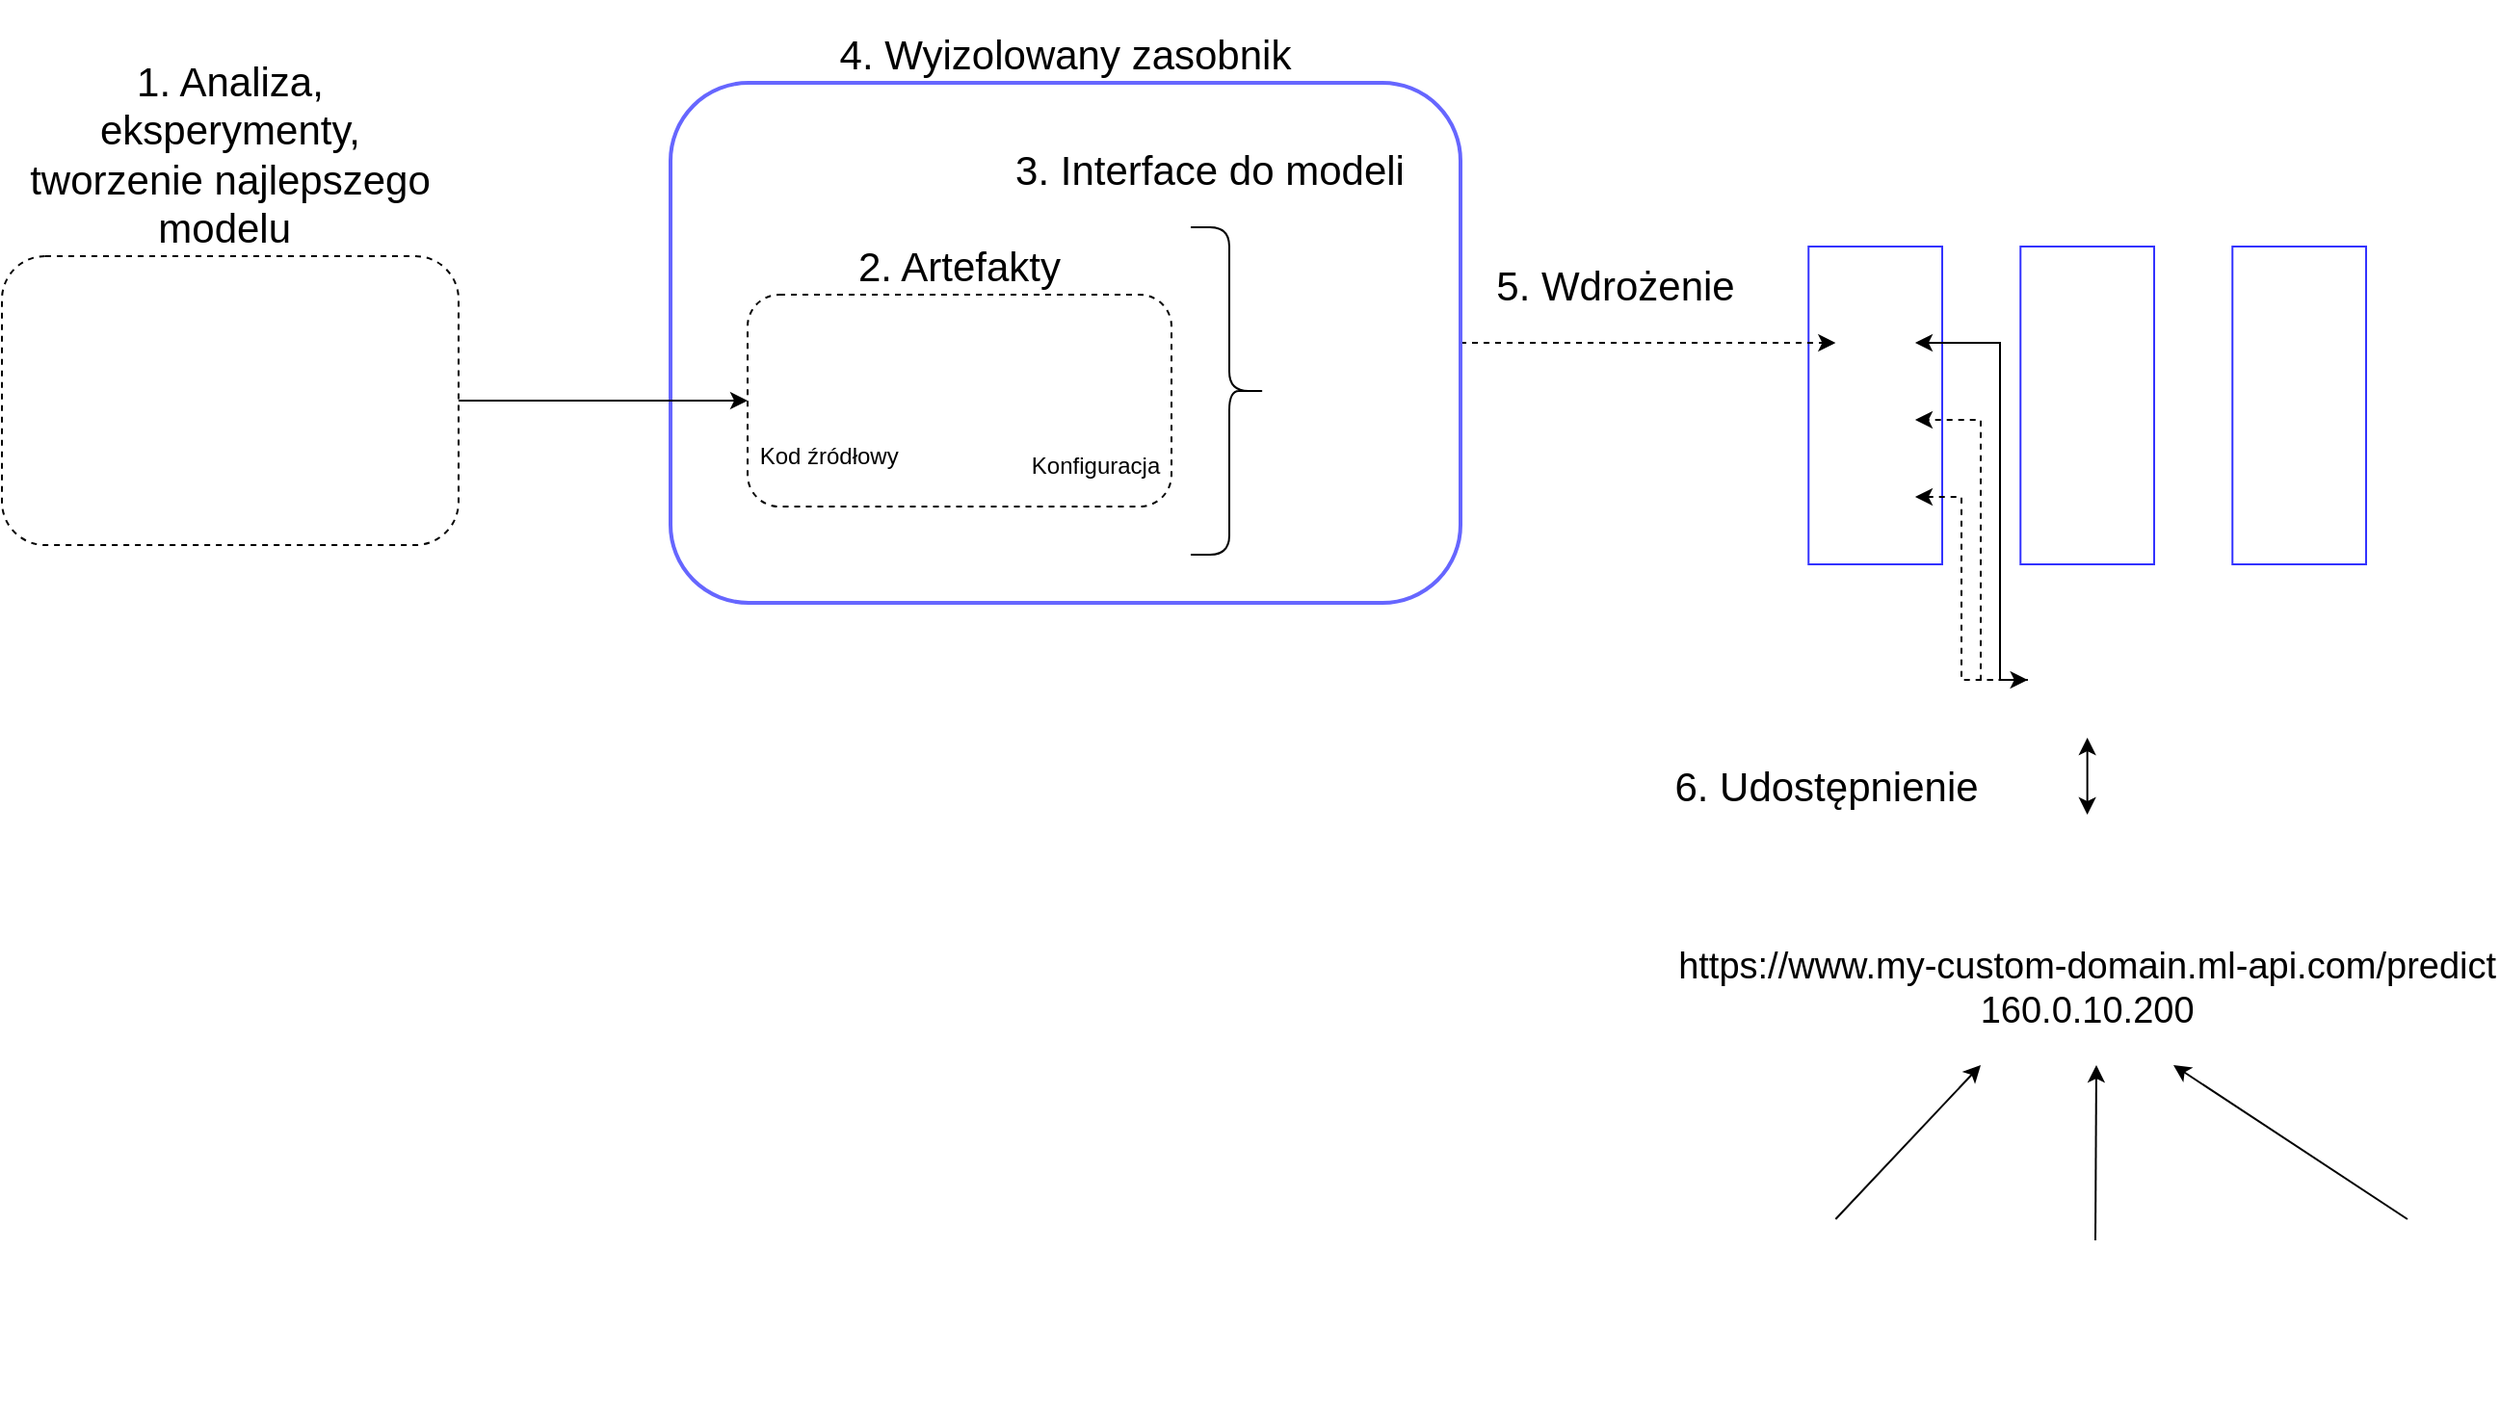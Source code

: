<mxfile version="24.0.4" type="device" pages="6">
  <diagram name="Page-1" id="f1kO0hX0s9ZWAAIGrtc4">
    <mxGraphModel dx="1114" dy="2127" grid="1" gridSize="10" guides="1" tooltips="1" connect="1" arrows="1" fold="1" page="1" pageScale="1" pageWidth="850" pageHeight="1100" math="0" shadow="0">
      <root>
        <mxCell id="0" />
        <mxCell id="1" parent="0" />
        <mxCell id="wpfaBR6PVRaaW5-pI6IR-37" value="" style="rounded=0;whiteSpace=wrap;html=1;fillColor=none;strokeColor=#3333FF;" parent="1" vertex="1">
          <mxGeometry x="950.64" y="85" width="69.36" height="165" as="geometry" />
        </mxCell>
        <mxCell id="wpfaBR6PVRaaW5-pI6IR-56" value="5. Wdrożenie" style="edgeStyle=orthogonalEdgeStyle;rounded=0;orthogonalLoop=1;jettySize=auto;html=1;exitX=1;exitY=0.5;exitDx=0;exitDy=0;entryX=0;entryY=0.5;entryDx=0;entryDy=0;dashed=1;labelPosition=center;verticalLabelPosition=top;align=center;verticalAlign=bottom;fontSize=21;" parent="1" source="wpfaBR6PVRaaW5-pI6IR-29" target="wpfaBR6PVRaaW5-pI6IR-35" edge="1">
          <mxGeometry x="-0.178" y="15" relative="1" as="geometry">
            <mxPoint as="offset" />
          </mxGeometry>
        </mxCell>
        <mxCell id="wpfaBR6PVRaaW5-pI6IR-29" value="4. Wyizolowany zasobnik" style="rounded=1;whiteSpace=wrap;html=1;fillColor=none;strokeColor=#6666FF;strokeWidth=2;labelPosition=center;verticalLabelPosition=top;align=center;verticalAlign=bottom;fontSize=21;" parent="1" vertex="1">
          <mxGeometry x="360" width="410" height="270" as="geometry" />
        </mxCell>
        <mxCell id="wpfaBR6PVRaaW5-pI6IR-15" value="2. Artefakty" style="rounded=1;whiteSpace=wrap;html=1;fillColor=none;dashed=1;labelPosition=center;verticalLabelPosition=top;align=center;verticalAlign=bottom;fontSize=21;" parent="1" vertex="1">
          <mxGeometry x="400" y="110" width="220" height="110" as="geometry" />
        </mxCell>
        <mxCell id="wpfaBR6PVRaaW5-pI6IR-2" value="" style="shape=image;verticalLabelPosition=bottom;labelBackgroundColor=default;verticalAlign=top;aspect=fixed;imageAspect=0;image=https://upload.wikimedia.org/wikipedia/commons/thumb/0/05/Scikit_learn_logo_small.svg/2560px-Scikit_learn_logo_small.svg.png;" parent="1" vertex="1">
          <mxGeometry x="35.35" y="100" width="74.31" height="40" as="geometry" />
        </mxCell>
        <mxCell id="wpfaBR6PVRaaW5-pI6IR-3" value="" style="shape=image;verticalLabelPosition=bottom;labelBackgroundColor=default;verticalAlign=top;aspect=fixed;imageAspect=0;image=https://upload.wikimedia.org/wikipedia/commons/thumb/e/ed/Pandas_logo.svg/2560px-Pandas_logo.svg.png;" parent="1" vertex="1">
          <mxGeometry x="135.35" y="100" width="98.97" height="40" as="geometry" />
        </mxCell>
        <mxCell id="wpfaBR6PVRaaW5-pI6IR-4" value="" style="shape=image;verticalLabelPosition=bottom;labelBackgroundColor=default;verticalAlign=top;aspect=fixed;imageAspect=0;image=https://www.preferred.jp/wp-content/themes/preferred/assets/img/projects/optuna/pict01.jpg;" parent="1" vertex="1">
          <mxGeometry x="20.0" y="160" width="105" height="70" as="geometry" />
        </mxCell>
        <mxCell id="wpfaBR6PVRaaW5-pI6IR-12" value="" style="shape=image;verticalLabelPosition=bottom;labelBackgroundColor=default;verticalAlign=top;aspect=fixed;imageAspect=0;image=https://miro.medium.com/v2/resize:fit:691/1*VSQ0XEywxSgZBwW05GsZtw.png;" parent="1" vertex="1">
          <mxGeometry x="135.35" y="160" width="92.34" height="60" as="geometry" />
        </mxCell>
        <mxCell id="wpfaBR6PVRaaW5-pI6IR-19" style="edgeStyle=orthogonalEdgeStyle;rounded=0;orthogonalLoop=1;jettySize=auto;html=1;exitX=1;exitY=0.5;exitDx=0;exitDy=0;entryX=0;entryY=0.5;entryDx=0;entryDy=0;" parent="1" source="wpfaBR6PVRaaW5-pI6IR-13" target="wpfaBR6PVRaaW5-pI6IR-15" edge="1">
          <mxGeometry relative="1" as="geometry" />
        </mxCell>
        <mxCell id="wpfaBR6PVRaaW5-pI6IR-13" value="1. Analiza, eksperymenty, &lt;br style=&quot;font-size: 21px;&quot;&gt;tworzenie najlepszego modelu&amp;nbsp;" style="rounded=1;whiteSpace=wrap;html=1;fillColor=none;dashed=1;labelPosition=center;verticalLabelPosition=top;align=center;verticalAlign=bottom;fontSize=21;" parent="1" vertex="1">
          <mxGeometry x="13" y="90" width="237" height="150" as="geometry" />
        </mxCell>
        <mxCell id="wpfaBR6PVRaaW5-pI6IR-14" value="Kod źródłowy" style="shape=image;verticalLabelPosition=bottom;labelBackgroundColor=default;verticalAlign=top;aspect=fixed;imageAspect=0;image=https://upload.wikimedia.org/wikipedia/commons/thumb/c/c3/Python-logo-notext.svg/1869px-Python-logo-notext.svg.png;" parent="1" vertex="1">
          <mxGeometry x="419.52" y="130" width="45.63" height="50" as="geometry" />
        </mxCell>
        <mxCell id="wpfaBR6PVRaaW5-pI6IR-16" value="" style="shape=image;verticalLabelPosition=bottom;labelBackgroundColor=default;verticalAlign=top;aspect=fixed;imageAspect=0;image=https://artwork.lfaidata.foundation/projects/onnx/stacked/color/onnx-stacked-color.png;" parent="1" vertex="1">
          <mxGeometry x="480.47" y="130" width="59.05" height="60" as="geometry" />
        </mxCell>
        <mxCell id="wpfaBR6PVRaaW5-pI6IR-18" value="Konfiguracja" style="shape=image;verticalLabelPosition=bottom;labelBackgroundColor=default;verticalAlign=top;aspect=fixed;imageAspect=0;image=https://i.etsystatic.com/20162739/r/il/9d5e14/1912157632/il_fullxfull.1912157632_i98t.jpg;" parent="1" vertex="1">
          <mxGeometry x="549.52" y="135" width="62.5" height="50" as="geometry" />
        </mxCell>
        <mxCell id="wpfaBR6PVRaaW5-pI6IR-23" value="" style="shape=curlyBracket;whiteSpace=wrap;html=1;rounded=1;flipH=1;labelPosition=right;verticalLabelPosition=middle;align=left;verticalAlign=middle;" parent="1" vertex="1">
          <mxGeometry x="630" y="75" width="40" height="170" as="geometry" />
        </mxCell>
        <mxCell id="wpfaBR6PVRaaW5-pI6IR-24" value="" style="shape=image;verticalLabelPosition=bottom;labelBackgroundColor=default;verticalAlign=top;aspect=fixed;imageAspect=0;image=https://t4.ftcdn.net/jpg/03/22/95/69/360_F_322956978_9ESBVewTYdhSu9G6qf2JazX9tUsdh53g.jpg;" parent="1" vertex="1">
          <mxGeometry x="670" y="130" width="60" height="60" as="geometry" />
        </mxCell>
        <mxCell id="wpfaBR6PVRaaW5-pI6IR-27" value="3. Interface do modeli" style="text;html=1;align=center;verticalAlign=middle;whiteSpace=wrap;rounded=0;fontSize=21;" parent="1" vertex="1">
          <mxGeometry x="530" y="30" width="219.52" height="30" as="geometry" />
        </mxCell>
        <mxCell id="wpfaBR6PVRaaW5-pI6IR-28" value="" style="shape=image;verticalLabelPosition=bottom;labelBackgroundColor=default;verticalAlign=top;aspect=fixed;imageAspect=0;image=https://1000logos.net/wp-content/uploads/2021/11/Docker-Logo-2013.png;" parent="1" vertex="1">
          <mxGeometry x="290" y="-20" width="142.22" height="80" as="geometry" />
        </mxCell>
        <mxCell id="wpfaBR6PVRaaW5-pI6IR-35" value="" style="shape=image;verticalLabelPosition=bottom;labelBackgroundColor=default;verticalAlign=top;aspect=fixed;imageAspect=0;image=https://raw.githubusercontent.com/kubernetes/community/master/icons/png/resources/labeled/pod-128.png;" parent="1" vertex="1">
          <mxGeometry x="964.68" y="115" width="41.29" height="40" as="geometry" />
        </mxCell>
        <mxCell id="wpfaBR6PVRaaW5-pI6IR-36" value="" style="shape=image;verticalLabelPosition=bottom;labelBackgroundColor=default;verticalAlign=top;aspect=fixed;imageAspect=0;image=https://raw.githubusercontent.com/kubernetes/community/master/icons/png/infrastructure_components/labeled/node-128.png;" parent="1" vertex="1">
          <mxGeometry x="920" y="60" width="61.93" height="60" as="geometry" />
        </mxCell>
        <mxCell id="wpfaBR6PVRaaW5-pI6IR-38" value="" style="shape=image;verticalLabelPosition=bottom;labelBackgroundColor=default;verticalAlign=top;aspect=fixed;imageAspect=0;image=https://raw.githubusercontent.com/kubernetes/community/master/icons/png/resources/labeled/pod-128.png;" parent="1" vertex="1">
          <mxGeometry x="964.68" y="155" width="41.29" height="40" as="geometry" />
        </mxCell>
        <mxCell id="wpfaBR6PVRaaW5-pI6IR-39" value="" style="shape=image;verticalLabelPosition=bottom;labelBackgroundColor=default;verticalAlign=top;aspect=fixed;imageAspect=0;image=https://raw.githubusercontent.com/kubernetes/community/master/icons/png/resources/labeled/pod-128.png;" parent="1" vertex="1">
          <mxGeometry x="964.68" y="195" width="41.29" height="40" as="geometry" />
        </mxCell>
        <mxCell id="wpfaBR6PVRaaW5-pI6IR-40" value="" style="rounded=0;whiteSpace=wrap;html=1;fillColor=none;strokeColor=#3333FF;" parent="1" vertex="1">
          <mxGeometry x="1060.64" y="85" width="69.36" height="165" as="geometry" />
        </mxCell>
        <mxCell id="wpfaBR6PVRaaW5-pI6IR-41" value="" style="shape=image;verticalLabelPosition=bottom;labelBackgroundColor=default;verticalAlign=top;aspect=fixed;imageAspect=0;image=https://raw.githubusercontent.com/kubernetes/community/master/icons/png/resources/labeled/pod-128.png;" parent="1" vertex="1">
          <mxGeometry x="1074.68" y="115" width="41.29" height="40" as="geometry" />
        </mxCell>
        <mxCell id="wpfaBR6PVRaaW5-pI6IR-43" value="" style="shape=image;verticalLabelPosition=bottom;labelBackgroundColor=default;verticalAlign=top;aspect=fixed;imageAspect=0;image=https://raw.githubusercontent.com/kubernetes/community/master/icons/png/resources/labeled/pod-128.png;" parent="1" vertex="1">
          <mxGeometry x="1074.68" y="155" width="41.29" height="40" as="geometry" />
        </mxCell>
        <mxCell id="wpfaBR6PVRaaW5-pI6IR-44" value="" style="shape=image;verticalLabelPosition=bottom;labelBackgroundColor=default;verticalAlign=top;aspect=fixed;imageAspect=0;image=https://raw.githubusercontent.com/kubernetes/community/master/icons/png/resources/labeled/pod-128.png;" parent="1" vertex="1">
          <mxGeometry x="1074.68" y="195" width="41.29" height="40" as="geometry" />
        </mxCell>
        <mxCell id="wpfaBR6PVRaaW5-pI6IR-45" value="" style="rounded=0;whiteSpace=wrap;html=1;fillColor=none;strokeColor=#3333FF;" parent="1" vertex="1">
          <mxGeometry x="1170.64" y="85" width="69.36" height="165" as="geometry" />
        </mxCell>
        <mxCell id="wpfaBR6PVRaaW5-pI6IR-46" value="" style="shape=image;verticalLabelPosition=bottom;labelBackgroundColor=default;verticalAlign=top;aspect=fixed;imageAspect=0;image=https://raw.githubusercontent.com/kubernetes/community/master/icons/png/resources/labeled/pod-128.png;" parent="1" vertex="1">
          <mxGeometry x="1184.68" y="115" width="41.29" height="40" as="geometry" />
        </mxCell>
        <mxCell id="wpfaBR6PVRaaW5-pI6IR-48" value="" style="shape=image;verticalLabelPosition=bottom;labelBackgroundColor=default;verticalAlign=top;aspect=fixed;imageAspect=0;image=https://raw.githubusercontent.com/kubernetes/community/master/icons/png/resources/labeled/pod-128.png;" parent="1" vertex="1">
          <mxGeometry x="1184.68" y="155" width="41.29" height="40" as="geometry" />
        </mxCell>
        <mxCell id="wpfaBR6PVRaaW5-pI6IR-49" value="" style="shape=image;verticalLabelPosition=bottom;labelBackgroundColor=default;verticalAlign=top;aspect=fixed;imageAspect=0;image=https://raw.githubusercontent.com/kubernetes/community/master/icons/png/resources/labeled/pod-128.png;" parent="1" vertex="1">
          <mxGeometry x="1184.68" y="195" width="41.29" height="40" as="geometry" />
        </mxCell>
        <mxCell id="wpfaBR6PVRaaW5-pI6IR-53" value="" style="shape=image;verticalLabelPosition=bottom;labelBackgroundColor=default;verticalAlign=top;aspect=fixed;imageAspect=0;image=https://1000logos.net/wp-content/uploads/2022/07/Kubernetes-Logo.png;" parent="1" vertex="1">
          <mxGeometry x="1030" y="-42.5" width="146.67" height="82.5" as="geometry" />
        </mxCell>
        <mxCell id="wpfaBR6PVRaaW5-pI6IR-54" value="" style="shape=image;verticalLabelPosition=bottom;labelBackgroundColor=default;verticalAlign=top;aspect=fixed;imageAspect=0;image=https://raw.githubusercontent.com/kubernetes/community/master/icons/png/infrastructure_components/labeled/node-128.png;" parent="1" vertex="1">
          <mxGeometry x="1030" y="60" width="61.93" height="60" as="geometry" />
        </mxCell>
        <mxCell id="wpfaBR6PVRaaW5-pI6IR-55" value="" style="shape=image;verticalLabelPosition=bottom;labelBackgroundColor=default;verticalAlign=top;aspect=fixed;imageAspect=0;image=https://raw.githubusercontent.com/kubernetes/community/master/icons/png/infrastructure_components/labeled/node-128.png;" parent="1" vertex="1">
          <mxGeometry x="1143" y="60" width="61.93" height="60" as="geometry" />
        </mxCell>
        <mxCell id="OACAEbQujjxlotrhY3zf-7" style="edgeStyle=orthogonalEdgeStyle;rounded=0;orthogonalLoop=1;jettySize=auto;html=1;exitX=0;exitY=0.5;exitDx=0;exitDy=0;entryX=1;entryY=0.5;entryDx=0;entryDy=0;startArrow=classic;startFill=1;" parent="1" source="OACAEbQujjxlotrhY3zf-1" target="wpfaBR6PVRaaW5-pI6IR-35" edge="1">
          <mxGeometry relative="1" as="geometry">
            <Array as="points">
              <mxPoint x="1050" y="310" />
              <mxPoint x="1050" y="135" />
            </Array>
          </mxGeometry>
        </mxCell>
        <mxCell id="OACAEbQujjxlotrhY3zf-8" style="edgeStyle=orthogonalEdgeStyle;rounded=0;orthogonalLoop=1;jettySize=auto;html=1;exitX=0;exitY=0.5;exitDx=0;exitDy=0;entryX=1;entryY=0.5;entryDx=0;entryDy=0;dashed=1;" parent="1" source="OACAEbQujjxlotrhY3zf-1" target="wpfaBR6PVRaaW5-pI6IR-38" edge="1">
          <mxGeometry relative="1" as="geometry">
            <Array as="points">
              <mxPoint x="1040" y="310" />
              <mxPoint x="1040" y="175" />
            </Array>
          </mxGeometry>
        </mxCell>
        <mxCell id="OACAEbQujjxlotrhY3zf-9" style="edgeStyle=orthogonalEdgeStyle;rounded=0;orthogonalLoop=1;jettySize=auto;html=1;exitX=0;exitY=0.5;exitDx=0;exitDy=0;entryX=1;entryY=0.5;entryDx=0;entryDy=0;dashed=1;" parent="1" source="OACAEbQujjxlotrhY3zf-1" target="wpfaBR6PVRaaW5-pI6IR-39" edge="1">
          <mxGeometry relative="1" as="geometry">
            <Array as="points">
              <mxPoint x="1030" y="310" />
              <mxPoint x="1030" y="215" />
            </Array>
          </mxGeometry>
        </mxCell>
        <mxCell id="OACAEbQujjxlotrhY3zf-10" style="edgeStyle=orthogonalEdgeStyle;rounded=0;orthogonalLoop=1;jettySize=auto;html=1;exitX=0.5;exitY=1;exitDx=0;exitDy=0;entryX=0.5;entryY=0;entryDx=0;entryDy=0;startArrow=classic;startFill=1;" parent="1" source="OACAEbQujjxlotrhY3zf-1" target="OACAEbQujjxlotrhY3zf-2" edge="1">
          <mxGeometry relative="1" as="geometry" />
        </mxCell>
        <mxCell id="OACAEbQujjxlotrhY3zf-1" value="" style="shape=image;verticalLabelPosition=bottom;labelBackgroundColor=default;verticalAlign=top;aspect=fixed;imageAspect=0;image=https://raw.githubusercontent.com/kubernetes/community/master/icons/png/resources/labeled/svc-128.png;" parent="1" vertex="1">
          <mxGeometry x="1064.35" y="280" width="61.94" height="60" as="geometry" />
        </mxCell>
        <mxCell id="OACAEbQujjxlotrhY3zf-2" value="https://www.my-custom-domain.ml-api.com/predict&#xa;160.0.10.200" style="shape=image;verticalLabelPosition=bottom;labelBackgroundColor=default;verticalAlign=top;aspect=fixed;imageAspect=0;image=https://raw.githubusercontent.com/kubernetes/community/master/icons/png/resources/labeled/ing-128.png;fontSize=19;" parent="1" vertex="1">
          <mxGeometry x="1064.35" y="380" width="61.94" height="60" as="geometry" />
        </mxCell>
        <mxCell id="OACAEbQujjxlotrhY3zf-11" value="" style="shape=image;verticalLabelPosition=bottom;labelBackgroundColor=default;verticalAlign=top;aspect=fixed;imageAspect=0;image=https://cdn0.iconfinder.com/data/icons/man-user-human-profile-avatar-person-business/100/10-1User_13-512.png;" parent="1" vertex="1">
          <mxGeometry x="874.68" y="590" width="90" height="90" as="geometry" />
        </mxCell>
        <mxCell id="OACAEbQujjxlotrhY3zf-12" value="" style="shape=image;verticalLabelPosition=bottom;labelBackgroundColor=default;verticalAlign=top;aspect=fixed;imageAspect=0;image=https://cdn2.iconfinder.com/data/icons/devops-flat-2/60/API-Management-api-management-cog-gear-website-512.png;" parent="1" vertex="1">
          <mxGeometry x="1057" y="601" width="85" height="85" as="geometry" />
        </mxCell>
        <mxCell id="OACAEbQujjxlotrhY3zf-14" value="" style="shape=image;verticalLabelPosition=bottom;labelBackgroundColor=default;verticalAlign=top;aspect=fixed;imageAspect=0;image=https://www.shutterstock.com/image-vector/mobile-phone-hand-icon-600nw-148735430.jpg;" parent="1" vertex="1">
          <mxGeometry x="1220" y="585" width="84" height="100" as="geometry" />
        </mxCell>
        <mxCell id="OACAEbQujjxlotrhY3zf-16" value="" style="endArrow=classic;html=1;rounded=0;exitX=1;exitY=0;exitDx=0;exitDy=0;" parent="1" source="OACAEbQujjxlotrhY3zf-11" edge="1">
          <mxGeometry width="50" height="50" relative="1" as="geometry">
            <mxPoint x="960" y="580" as="sourcePoint" />
            <mxPoint x="1040" y="510" as="targetPoint" />
          </mxGeometry>
        </mxCell>
        <mxCell id="OACAEbQujjxlotrhY3zf-17" value="" style="endArrow=classic;html=1;rounded=0;exitX=0.5;exitY=0;exitDx=0;exitDy=0;" parent="1" source="OACAEbQujjxlotrhY3zf-12" edge="1">
          <mxGeometry width="50" height="50" relative="1" as="geometry">
            <mxPoint x="1051.29" y="590" as="sourcePoint" />
            <mxPoint x="1100" y="510" as="targetPoint" />
          </mxGeometry>
        </mxCell>
        <mxCell id="OACAEbQujjxlotrhY3zf-18" value="" style="endArrow=classic;html=1;rounded=0;exitX=0.5;exitY=0;exitDx=0;exitDy=0;" parent="1" edge="1">
          <mxGeometry width="50" height="50" relative="1" as="geometry">
            <mxPoint x="1261.47" y="590" as="sourcePoint" />
            <mxPoint x="1140" y="510" as="targetPoint" />
          </mxGeometry>
        </mxCell>
        <mxCell id="OACAEbQujjxlotrhY3zf-19" value="6. Udostępnienie" style="text;html=1;align=center;verticalAlign=middle;whiteSpace=wrap;rounded=0;fontSize=21;" parent="1" vertex="1">
          <mxGeometry x="850" y="350" width="219.52" height="30" as="geometry" />
        </mxCell>
      </root>
    </mxGraphModel>
  </diagram>
  <diagram id="yN3PJzxKMTj98EpncxfT" name="Page-2">
    <mxGraphModel dx="2198" dy="843" grid="1" gridSize="10" guides="1" tooltips="1" connect="1" arrows="1" fold="1" page="1" pageScale="1" pageWidth="850" pageHeight="1100" math="0" shadow="0">
      <root>
        <mxCell id="0" />
        <mxCell id="1" parent="0" />
        <mxCell id="OjU4XUJQ9vOj6Q8jSrnK-1" style="rounded=0;orthogonalLoop=1;jettySize=auto;html=1;exitX=1;exitY=0.5;exitDx=0;exitDy=0;entryX=0;entryY=1;entryDx=0;entryDy=0;" parent="1" source="OjU4XUJQ9vOj6Q8jSrnK-3" target="OjU4XUJQ9vOj6Q8jSrnK-12" edge="1">
          <mxGeometry relative="1" as="geometry" />
        </mxCell>
        <mxCell id="OjU4XUJQ9vOj6Q8jSrnK-2" style="rounded=0;orthogonalLoop=1;jettySize=auto;html=1;exitX=1;exitY=0.5;exitDx=0;exitDy=0;" parent="1" source="OjU4XUJQ9vOj6Q8jSrnK-3" target="OjU4XUJQ9vOj6Q8jSrnK-13" edge="1">
          <mxGeometry relative="1" as="geometry">
            <mxPoint x="637" y="427.5" as="targetPoint" />
          </mxGeometry>
        </mxCell>
        <mxCell id="OjU4XUJQ9vOj6Q8jSrnK-3" value="2. Artefakty" style="rounded=1;whiteSpace=wrap;html=1;fillColor=none;dashed=1;labelPosition=center;verticalLabelPosition=top;align=center;verticalAlign=bottom;fontSize=21;" parent="1" vertex="1">
          <mxGeometry x="267" y="317.5" width="220" height="110" as="geometry" />
        </mxCell>
        <mxCell id="OjU4XUJQ9vOj6Q8jSrnK-4" value="" style="shape=image;verticalLabelPosition=bottom;labelBackgroundColor=default;verticalAlign=top;aspect=fixed;imageAspect=0;image=https://upload.wikimedia.org/wikipedia/commons/thumb/0/05/Scikit_learn_logo_small.svg/2560px-Scikit_learn_logo_small.svg.png;" parent="1" vertex="1">
          <mxGeometry x="-97.65" y="307.5" width="74.31" height="40" as="geometry" />
        </mxCell>
        <mxCell id="OjU4XUJQ9vOj6Q8jSrnK-5" value="" style="shape=image;verticalLabelPosition=bottom;labelBackgroundColor=default;verticalAlign=top;aspect=fixed;imageAspect=0;image=https://upload.wikimedia.org/wikipedia/commons/thumb/e/ed/Pandas_logo.svg/2560px-Pandas_logo.svg.png;" parent="1" vertex="1">
          <mxGeometry x="2.35" y="307.5" width="98.97" height="40" as="geometry" />
        </mxCell>
        <mxCell id="OjU4XUJQ9vOj6Q8jSrnK-6" value="" style="shape=image;verticalLabelPosition=bottom;labelBackgroundColor=default;verticalAlign=top;aspect=fixed;imageAspect=0;image=https://www.preferred.jp/wp-content/themes/preferred/assets/img/projects/optuna/pict01.jpg;" parent="1" vertex="1">
          <mxGeometry x="-113" y="367.5" width="105" height="70" as="geometry" />
        </mxCell>
        <mxCell id="OjU4XUJQ9vOj6Q8jSrnK-7" value="" style="shape=image;verticalLabelPosition=bottom;labelBackgroundColor=default;verticalAlign=top;aspect=fixed;imageAspect=0;image=https://miro.medium.com/v2/resize:fit:691/1*VSQ0XEywxSgZBwW05GsZtw.png;" parent="1" vertex="1">
          <mxGeometry x="2.35" y="367.5" width="92.34" height="60" as="geometry" />
        </mxCell>
        <mxCell id="OjU4XUJQ9vOj6Q8jSrnK-8" style="edgeStyle=orthogonalEdgeStyle;rounded=0;orthogonalLoop=1;jettySize=auto;html=1;exitX=1;exitY=0.5;exitDx=0;exitDy=0;entryX=0;entryY=0.5;entryDx=0;entryDy=0;" parent="1" source="OjU4XUJQ9vOj6Q8jSrnK-9" target="OjU4XUJQ9vOj6Q8jSrnK-3" edge="1">
          <mxGeometry relative="1" as="geometry" />
        </mxCell>
        <mxCell id="OjU4XUJQ9vOj6Q8jSrnK-9" value="1. Analiza, eksperymenty, &lt;br style=&quot;font-size: 21px;&quot;&gt;tworzenie najlepszego modelu&amp;nbsp;" style="rounded=1;whiteSpace=wrap;html=1;fillColor=none;dashed=1;labelPosition=center;verticalLabelPosition=top;align=center;verticalAlign=bottom;fontSize=21;" parent="1" vertex="1">
          <mxGeometry x="-120" y="297.5" width="237" height="150" as="geometry" />
        </mxCell>
        <mxCell id="OjU4XUJQ9vOj6Q8jSrnK-10" value="" style="shape=image;verticalLabelPosition=bottom;labelBackgroundColor=default;verticalAlign=top;aspect=fixed;imageAspect=0;image=https://artwork.lfaidata.foundation/projects/onnx/stacked/color/onnx-stacked-color.png;" parent="1" vertex="1">
          <mxGeometry x="347.47" y="337.5" width="59.05" height="60" as="geometry" />
        </mxCell>
        <mxCell id="OjU4XUJQ9vOj6Q8jSrnK-11" style="edgeStyle=orthogonalEdgeStyle;rounded=0;orthogonalLoop=1;jettySize=auto;html=1;exitX=1;exitY=0.5;exitDx=0;exitDy=0;entryX=0;entryY=0.5;entryDx=0;entryDy=0;" parent="1" source="OjU4XUJQ9vOj6Q8jSrnK-12" target="OjU4XUJQ9vOj6Q8jSrnK-16" edge="1">
          <mxGeometry relative="1" as="geometry" />
        </mxCell>
        <mxCell id="OjU4XUJQ9vOj6Q8jSrnK-12" value="" style="shape=image;verticalLabelPosition=bottom;labelBackgroundColor=default;verticalAlign=top;aspect=fixed;imageAspect=0;image=https://developer.apple.com/assets/elements/icons/core-ml/core-ml-128x128_2x.png;" parent="1" vertex="1">
          <mxGeometry x="587" y="221.5" width="96" height="96" as="geometry" />
        </mxCell>
        <mxCell id="OjU4XUJQ9vOj6Q8jSrnK-13" value="" style="shape=image;verticalLabelPosition=bottom;labelBackgroundColor=default;verticalAlign=top;aspect=fixed;imageAspect=0;image=https://2.bp.blogspot.com/-mNcMMMsyQCc/XpT0ReRUTBI/AAAAAAAAC-g/-yQX6bCqbxEuSAlDNSUPQkytsn6Ml8qrQCLcBGAsYHQ/s1600/Screen%2BShot%2B2020-04-13%2Bat%2B4.22.27%2BPM.png;" parent="1" vertex="1">
          <mxGeometry x="504.4" y="447.5" width="261.2" height="100" as="geometry" />
        </mxCell>
        <mxCell id="OjU4XUJQ9vOj6Q8jSrnK-15" style="rounded=0;orthogonalLoop=1;jettySize=auto;html=1;exitX=1;exitY=0.5;exitDx=0;exitDy=0;entryX=0;entryY=0.5;entryDx=0;entryDy=0;" parent="1" edge="1">
          <mxGeometry relative="1" as="geometry">
            <mxPoint x="991.52" y="497.5" as="targetPoint" />
            <mxPoint x="672.6" y="497.5" as="sourcePoint" />
          </mxGeometry>
        </mxCell>
        <mxCell id="OjU4XUJQ9vOj6Q8jSrnK-16" value="" style="shape=image;verticalLabelPosition=bottom;labelBackgroundColor=default;verticalAlign=top;aspect=fixed;imageAspect=0;image=https://static.vecteezy.com/system/resources/thumbnails/021/496/368/small_2x/ios-icon-logo-software-phone-apple-symbol-with-name-black-design-mobile-illustration-free-vector.jpg;" parent="1" vertex="1">
          <mxGeometry x="960" y="198" width="175.54" height="143" as="geometry" />
        </mxCell>
        <mxCell id="aJInMH59FHQhn4m0ZNJw-1" value="3. Konwersja" style="text;html=1;align=center;verticalAlign=middle;whiteSpace=wrap;rounded=0;fontSize=21;" parent="1" vertex="1">
          <mxGeometry x="520" y="367.5" width="130" height="30" as="geometry" />
        </mxCell>
        <mxCell id="aJInMH59FHQhn4m0ZNJw-2" value="4. Wczytanie modelu przez aplikacje" style="text;html=1;align=center;verticalAlign=middle;whiteSpace=wrap;rounded=0;fontSize=21;" parent="1" vertex="1">
          <mxGeometry x="740" y="367.5" width="420" height="30" as="geometry" />
        </mxCell>
        <mxCell id="aJInMH59FHQhn4m0ZNJw-3" value="" style="shape=image;verticalLabelPosition=bottom;labelBackgroundColor=default;verticalAlign=top;aspect=fixed;imageAspect=0;image=https://uxwing.com/wp-content/themes/uxwing/download/brands-and-social-media/android-icon.png;" parent="1" vertex="1">
          <mxGeometry x="982.77" y="420" width="130" height="130" as="geometry" />
        </mxCell>
      </root>
    </mxGraphModel>
  </diagram>
  <diagram id="8wGbQx2p1v0rUmI6PcLg" name="Page-3">
    <mxGraphModel dx="264" dy="1027" grid="1" gridSize="10" guides="1" tooltips="1" connect="1" arrows="1" fold="1" page="1" pageScale="1" pageWidth="850" pageHeight="1100" math="0" shadow="0">
      <root>
        <mxCell id="0" />
        <mxCell id="1" parent="0" />
        <mxCell id="CzW2OTmgb7Lhoa97KsME-2" value="" style="endArrow=none;html=1;rounded=0;strokeWidth=2;" parent="1" edge="1">
          <mxGeometry width="50" height="50" relative="1" as="geometry">
            <mxPoint x="944" y="1020" as="sourcePoint" />
            <mxPoint x="944" y="305" as="targetPoint" />
          </mxGeometry>
        </mxCell>
        <mxCell id="CzW2OTmgb7Lhoa97KsME-1" value="" style="shape=image;verticalLabelPosition=bottom;labelBackgroundColor=default;verticalAlign=top;aspect=fixed;imageAspect=0;image=https://cdn0.iconfinder.com/data/icons/man-user-human-profile-avatar-person-business/100/10-1User_13-512.png;" parent="1" vertex="1">
          <mxGeometry x="880" y="181" width="120" height="120" as="geometry" />
        </mxCell>
        <mxCell id="xCTIPailXJAv5jxoKhpf-1" value="" style="shape=image;verticalLabelPosition=bottom;labelBackgroundColor=default;verticalAlign=top;aspect=fixed;imageAspect=0;image=https://cdn2.iconfinder.com/data/icons/devops-flat-2/60/API-Management-api-management-cog-gear-website-512.png;" parent="1" vertex="1">
          <mxGeometry x="1340" y="191" width="120" height="120" as="geometry" />
        </mxCell>
        <mxCell id="xCTIPailXJAv5jxoKhpf-3" value="" style="shape=image;verticalLabelPosition=bottom;labelBackgroundColor=default;verticalAlign=top;aspect=fixed;imageAspect=0;image=https://t4.ftcdn.net/jpg/06/28/55/91/360_F_628559175_FIOKZ44SpYEcr9OaPYKAO4ArFL0r6sQA.jpg;" parent="1" vertex="1">
          <mxGeometry x="1790" y="181" width="120" height="120" as="geometry" />
        </mxCell>
        <mxCell id="xCTIPailXJAv5jxoKhpf-4" value="" style="endArrow=none;html=1;rounded=0;strokeWidth=2;" parent="1" edge="1">
          <mxGeometry width="50" height="50" relative="1" as="geometry">
            <mxPoint x="1394" y="1020" as="sourcePoint" />
            <mxPoint x="1394.08" y="301" as="targetPoint" />
          </mxGeometry>
        </mxCell>
        <mxCell id="xCTIPailXJAv5jxoKhpf-5" value="" style="endArrow=none;html=1;rounded=0;strokeWidth=2;" parent="1" edge="1">
          <mxGeometry width="50" height="50" relative="1" as="geometry">
            <mxPoint x="1845" y="1020" as="sourcePoint" />
            <mxPoint x="1844.58" y="306" as="targetPoint" />
          </mxGeometry>
        </mxCell>
        <mxCell id="xCTIPailXJAv5jxoKhpf-6" value="request POST z danymi&lt;br style=&quot;font-size: 21px;&quot;&gt;/predict_decision" style="endArrow=classic;html=1;rounded=0;fontSize=21;strokeWidth=2;" parent="1" edge="1">
          <mxGeometry x="0.009" y="30" width="50" height="50" relative="1" as="geometry">
            <mxPoint x="944" y="360" as="sourcePoint" />
            <mxPoint x="1390" y="360" as="targetPoint" />
            <mxPoint as="offset" />
          </mxGeometry>
        </mxCell>
        <mxCell id="xCTIPailXJAv5jxoKhpf-8" value="API nie działa&lt;br style=&quot;font-size: 21px;&quot;&gt;status_code=500&lt;br style=&quot;font-size: 21px;&quot;&gt;+ treść błędu" style="endArrow=none;html=1;rounded=0;fontSize=21;startArrow=classic;startFill=1;endFill=0;dashed=1;strokeWidth=2;" parent="1" edge="1">
          <mxGeometry x="0.013" y="40" width="50" height="50" relative="1" as="geometry">
            <mxPoint x="944" y="460" as="sourcePoint" />
            <mxPoint x="1390" y="460" as="targetPoint" />
            <mxPoint as="offset" />
          </mxGeometry>
        </mxCell>
        <mxCell id="xCTIPailXJAv5jxoKhpf-10" value="nie przeszło walidacji&lt;br style=&quot;font-size: 21px;&quot;&gt;status_code=422&lt;br style=&quot;font-size: 21px;&quot;&gt;+ treść błędu" style="endArrow=none;html=1;rounded=0;fontSize=21;startArrow=classic;startFill=1;endFill=0;dashed=1;strokeWidth=2;" parent="1" edge="1">
          <mxGeometry x="0.016" y="52" width="50" height="50" relative="1" as="geometry">
            <mxPoint x="942" y="600" as="sourcePoint" />
            <mxPoint x="1390" y="603" as="targetPoint" />
            <mxPoint as="offset" />
          </mxGeometry>
        </mxCell>
        <mxCell id="xCTIPailXJAv5jxoKhpf-12" value="przekazanie danych &lt;br style=&quot;font-size: 21px;&quot;&gt;do modelu" style="endArrow=classic;html=1;rounded=0;fontSize=21;strokeWidth=2;" parent="1" edge="1">
          <mxGeometry x="0.009" y="30" width="50" height="50" relative="1" as="geometry">
            <mxPoint x="1397" y="682" as="sourcePoint" />
            <mxPoint x="1840" y="677" as="targetPoint" />
            <mxPoint as="offset" />
          </mxGeometry>
        </mxCell>
        <mxCell id="xCTIPailXJAv5jxoKhpf-13" value="błąd w kodzie" style="endArrow=none;html=1;rounded=0;fontSize=21;startArrow=classic;startFill=1;endFill=0;dashed=1;strokeWidth=2;" parent="1" edge="1">
          <mxGeometry x="0.009" y="30" width="50" height="50" relative="1" as="geometry">
            <mxPoint x="1396" y="762" as="sourcePoint" />
            <mxPoint x="1840" y="757" as="targetPoint" />
            <mxPoint as="offset" />
          </mxGeometry>
        </mxCell>
        <mxCell id="xCTIPailXJAv5jxoKhpf-14" value="API nie działa&lt;br style=&quot;font-size: 21px;&quot;&gt;status_code=500&lt;br style=&quot;font-size: 21px;&quot;&gt;+ treść błędu" style="endArrow=none;html=1;rounded=0;fontSize=21;startArrow=classic;startFill=1;endFill=0;dashed=1;strokeWidth=2;" parent="1" edge="1">
          <mxGeometry x="0.017" y="46" width="50" height="50" relative="1" as="geometry">
            <mxPoint x="942" y="825" as="sourcePoint" />
            <mxPoint x="1390" y="826" as="targetPoint" />
            <mxPoint as="offset" />
          </mxGeometry>
        </mxCell>
        <mxCell id="xCTIPailXJAv5jxoKhpf-15" value="predykcje" style="endArrow=none;html=1;rounded=0;fontSize=21;startArrow=classic;startFill=1;endFill=0;strokeWidth=2;" parent="1" edge="1">
          <mxGeometry x="0.009" y="30" width="50" height="50" relative="1" as="geometry">
            <mxPoint x="1396" y="895" as="sourcePoint" />
            <mxPoint x="1840" y="895" as="targetPoint" />
            <mxPoint as="offset" />
          </mxGeometry>
        </mxCell>
        <mxCell id="xCTIPailXJAv5jxoKhpf-16" value="predykcje&lt;br style=&quot;font-size: 21px;&quot;&gt;status_code=200" style="endArrow=none;html=1;rounded=0;fontSize=21;startArrow=classic;startFill=1;endFill=0;strokeWidth=2;" parent="1" edge="1">
          <mxGeometry x="0.009" y="30" width="50" height="50" relative="1" as="geometry">
            <mxPoint x="942" y="955" as="sourcePoint" />
            <mxPoint x="1390" y="956" as="targetPoint" />
            <mxPoint as="offset" />
          </mxGeometry>
        </mxCell>
      </root>
    </mxGraphModel>
  </diagram>
  <diagram id="QIdjWxjxszZAxsvJlaqm" name="Page-4">
    <mxGraphModel dx="264" dy="1027" grid="1" gridSize="10" guides="1" tooltips="1" connect="1" arrows="1" fold="1" page="1" pageScale="1" pageWidth="850" pageHeight="1100" math="0" shadow="0">
      <root>
        <mxCell id="0" />
        <mxCell id="1" parent="0" />
        <mxCell id="JqHzbDyoBr-kcKHehJ9B-1" value="" style="endArrow=none;html=1;rounded=0;" parent="1" edge="1">
          <mxGeometry width="50" height="50" relative="1" as="geometry">
            <mxPoint x="944" y="1010" as="sourcePoint" />
            <mxPoint x="944" y="305" as="targetPoint" />
          </mxGeometry>
        </mxCell>
        <mxCell id="JqHzbDyoBr-kcKHehJ9B-2" value="" style="shape=image;verticalLabelPosition=bottom;labelBackgroundColor=default;verticalAlign=top;aspect=fixed;imageAspect=0;image=https://cdn0.iconfinder.com/data/icons/man-user-human-profile-avatar-person-business/100/10-1User_13-512.png;" parent="1" vertex="1">
          <mxGeometry x="899" y="216" width="90" height="90" as="geometry" />
        </mxCell>
        <mxCell id="JqHzbDyoBr-kcKHehJ9B-3" value="" style="shape=image;verticalLabelPosition=bottom;labelBackgroundColor=default;verticalAlign=top;aspect=fixed;imageAspect=0;image=https://cdn2.iconfinder.com/data/icons/devops-flat-2/60/API-Management-api-management-cog-gear-website-512.png;" parent="1" vertex="1">
          <mxGeometry x="1233" y="216" width="85" height="85" as="geometry" />
        </mxCell>
        <mxCell id="JqHzbDyoBr-kcKHehJ9B-5" value="" style="endArrow=none;html=1;rounded=0;" parent="1" edge="1">
          <mxGeometry width="50" height="50" relative="1" as="geometry">
            <mxPoint x="1267" y="1010" as="sourcePoint" />
            <mxPoint x="1267.08" y="301" as="targetPoint" />
          </mxGeometry>
        </mxCell>
        <mxCell id="JqHzbDyoBr-kcKHehJ9B-6" value="" style="endArrow=none;html=1;rounded=0;" parent="1" edge="1">
          <mxGeometry width="50" height="50" relative="1" as="geometry">
            <mxPoint x="1550" y="1000" as="sourcePoint" />
            <mxPoint x="1547.68" y="295" as="targetPoint" />
          </mxGeometry>
        </mxCell>
        <mxCell id="JqHzbDyoBr-kcKHehJ9B-7" value="request POST z danymi&lt;br style=&quot;font-size: 18px;&quot;&gt;/predict_decision" style="endArrow=classic;html=1;rounded=0;fontSize=18;" parent="1" edge="1">
          <mxGeometry x="0.009" y="30" width="50" height="50" relative="1" as="geometry">
            <mxPoint x="944" y="360" as="sourcePoint" />
            <mxPoint x="1270" y="360" as="targetPoint" />
            <mxPoint as="offset" />
          </mxGeometry>
        </mxCell>
        <mxCell id="JqHzbDyoBr-kcKHehJ9B-10" value="przekazanie danych &lt;br style=&quot;font-size: 18px;&quot;&gt;do modelu" style="endArrow=classic;html=1;rounded=0;fontSize=18;" parent="1" edge="1">
          <mxGeometry x="0.009" y="30" width="50" height="50" relative="1" as="geometry">
            <mxPoint x="1270" y="440" as="sourcePoint" />
            <mxPoint x="1540" y="440" as="targetPoint" />
            <mxPoint as="offset" />
          </mxGeometry>
        </mxCell>
        <mxCell id="JqHzbDyoBr-kcKHehJ9B-13" value="zapisujemy predykcje" style="endArrow=classic;html=1;rounded=0;fontSize=18;startArrow=none;startFill=0;endFill=1;" parent="1" edge="1">
          <mxGeometry x="0.009" y="30" width="50" height="50" relative="1" as="geometry">
            <mxPoint x="1550" y="580" as="sourcePoint" />
            <mxPoint x="1800" y="580" as="targetPoint" />
            <mxPoint as="offset" />
          </mxGeometry>
        </mxCell>
        <mxCell id="JqHzbDyoBr-kcKHehJ9B-14" value="prediction_id=pred1234&lt;br style=&quot;font-size: 18px;&quot;&gt;status_code=201" style="endArrow=none;html=1;rounded=0;fontSize=18;startArrow=classic;startFill=1;endFill=0;" parent="1" edge="1">
          <mxGeometry x="0.009" y="30" width="50" height="50" relative="1" as="geometry">
            <mxPoint x="943" y="520" as="sourcePoint" />
            <mxPoint x="1260" y="520" as="targetPoint" />
            <mxPoint as="offset" />
          </mxGeometry>
        </mxCell>
        <mxCell id="JqHzbDyoBr-kcKHehJ9B-15" value="" style="shape=image;verticalLabelPosition=bottom;labelBackgroundColor=default;verticalAlign=top;aspect=fixed;imageAspect=0;image=https://t4.ftcdn.net/jpg/06/28/55/91/360_F_628559175_FIOKZ44SpYEcr9OaPYKAO4ArFL0r6sQA.jpg;" parent="1" vertex="1">
          <mxGeometry x="1510" y="210" width="70" height="70" as="geometry" />
        </mxCell>
        <mxCell id="JqHzbDyoBr-kcKHehJ9B-16" value="" style="endArrow=none;html=1;rounded=0;" parent="1" edge="1">
          <mxGeometry width="50" height="50" relative="1" as="geometry">
            <mxPoint x="1810" y="1000" as="sourcePoint" />
            <mxPoint x="1810" y="307.5" as="targetPoint" />
          </mxGeometry>
        </mxCell>
        <mxCell id="EzK_ii3NxUrAs1lb1iN9-1" value="" style="shape=image;verticalLabelPosition=bottom;labelBackgroundColor=default;verticalAlign=top;aspect=fixed;imageAspect=0;image=https://cdn-icons-png.freepik.com/512/2252/2252567.png;" parent="1" vertex="1">
          <mxGeometry x="1770" y="216" width="83" height="83" as="geometry" />
        </mxCell>
        <mxCell id="EzK_ii3NxUrAs1lb1iN9-2" value="request GET &lt;br style=&quot;font-size: 18px;&quot;&gt;query=pred1234&lt;div style=&quot;font-size: 18px;&quot;&gt;/get_predictions&lt;/div&gt;" style="endArrow=classic;html=1;rounded=0;fontSize=18;startArrow=none;startFill=0;endFill=1;" parent="1" edge="1">
          <mxGeometry x="-0.009" y="40" width="50" height="50" relative="1" as="geometry">
            <mxPoint x="943" y="630" as="sourcePoint" />
            <mxPoint x="1260" y="630" as="targetPoint" />
            <mxPoint as="offset" />
          </mxGeometry>
        </mxCell>
        <mxCell id="SNcscEhVDU_-xv0xNKNl-1" value="sprawdzamy czy &lt;br style=&quot;font-size: 18px;&quot;&gt;juz są dostępne" style="endArrow=classic;html=1;rounded=0;fontSize=18;startArrow=none;startFill=0;endFill=1;" parent="1" edge="1">
          <mxGeometry x="0.009" y="30" width="50" height="50" relative="1" as="geometry">
            <mxPoint x="1270" y="680" as="sourcePoint" />
            <mxPoint x="1800" y="680" as="targetPoint" />
            <mxPoint as="offset" />
          </mxGeometry>
        </mxCell>
        <mxCell id="SNcscEhVDU_-xv0xNKNl-2" value="predykcje/ścieżka do pliku/sam plik" style="endArrow=none;html=1;rounded=0;fontSize=18;startArrow=classic;startFill=1;endFill=0;" parent="1" edge="1">
          <mxGeometry x="0.022" y="20" width="50" height="50" relative="1" as="geometry">
            <mxPoint x="1270" y="760" as="sourcePoint" />
            <mxPoint x="1804" y="760" as="targetPoint" />
            <mxPoint as="offset" />
          </mxGeometry>
        </mxCell>
        <mxCell id="SNcscEhVDU_-xv0xNKNl-3" value="content=None&lt;div style=&quot;font-size: 18px;&quot;&gt;status=PENDING&lt;br style=&quot;font-size: 18px;&quot;&gt;status_code=200&lt;/div&gt;" style="endArrow=none;html=1;rounded=0;fontSize=18;startArrow=classic;startFill=1;endFill=0;dashed=1;" parent="1" edge="1">
          <mxGeometry x="-0.006" y="50" width="50" height="50" relative="1" as="geometry">
            <mxPoint x="942" y="820" as="sourcePoint" />
            <mxPoint x="1260" y="820" as="targetPoint" />
            <mxPoint as="offset" />
          </mxGeometry>
        </mxCell>
        <mxCell id="SNcscEhVDU_-xv0xNKNl-4" value="content=predykcje&lt;div style=&quot;font-size: 18px;&quot;&gt;status=READY&lt;br style=&quot;font-size: 18px;&quot;&gt;status_code=200&lt;/div&gt;" style="endArrow=none;html=1;rounded=0;fontSize=18;startArrow=classic;startFill=1;endFill=0;" parent="1" edge="1">
          <mxGeometry x="-0.009" y="40" width="50" height="50" relative="1" as="geometry">
            <mxPoint x="943" y="1010" as="sourcePoint" />
            <mxPoint x="1260" y="1010" as="targetPoint" />
            <mxPoint as="offset" />
          </mxGeometry>
        </mxCell>
        <mxCell id="SNcscEhVDU_-xv0xNKNl-5" value="content=None&lt;div style=&quot;font-size: 18px;&quot;&gt;status=ERROR&lt;br style=&quot;font-size: 18px;&quot;&gt;status_code=200&lt;/div&gt;" style="endArrow=none;html=1;rounded=0;fontSize=18;startArrow=classic;startFill=1;endFill=0;dashed=1;" parent="1" edge="1">
          <mxGeometry x="-0.025" y="40" width="50" height="50" relative="1" as="geometry">
            <mxPoint x="945" y="920" as="sourcePoint" />
            <mxPoint x="1263" y="920" as="targetPoint" />
            <mxPoint as="offset" />
          </mxGeometry>
        </mxCell>
      </root>
    </mxGraphModel>
  </diagram>
  <diagram id="tXZhOOR8ps6cNz3TWEd5" name="Page-5">
    <mxGraphModel dx="461" dy="1208" grid="1" gridSize="10" guides="1" tooltips="1" connect="1" arrows="1" fold="1" page="1" pageScale="1" pageWidth="850" pageHeight="1100" math="0" shadow="0">
      <root>
        <mxCell id="0" />
        <mxCell id="1" parent="0" />
        <mxCell id="5RfH_LoALz1v11hVivQh-1" value="" style="endArrow=none;html=1;rounded=0;" edge="1" parent="1">
          <mxGeometry width="50" height="50" relative="1" as="geometry">
            <mxPoint x="944" y="1010" as="sourcePoint" />
            <mxPoint x="944" y="305" as="targetPoint" />
          </mxGeometry>
        </mxCell>
        <mxCell id="5RfH_LoALz1v11hVivQh-2" value="" style="shape=image;verticalLabelPosition=bottom;labelBackgroundColor=default;verticalAlign=top;aspect=fixed;imageAspect=0;image=https://cdn0.iconfinder.com/data/icons/man-user-human-profile-avatar-person-business/100/10-1User_13-512.png;" vertex="1" parent="1">
          <mxGeometry x="899" y="216" width="90" height="90" as="geometry" />
        </mxCell>
        <mxCell id="5RfH_LoALz1v11hVivQh-3" value="" style="shape=image;verticalLabelPosition=bottom;labelBackgroundColor=default;verticalAlign=top;aspect=fixed;imageAspect=0;image=https://cdn2.iconfinder.com/data/icons/devops-flat-2/60/API-Management-api-management-cog-gear-website-512.png;" vertex="1" parent="1">
          <mxGeometry x="1233" y="216" width="85" height="85" as="geometry" />
        </mxCell>
        <mxCell id="5RfH_LoALz1v11hVivQh-4" value="" style="endArrow=none;html=1;rounded=0;" edge="1" parent="1">
          <mxGeometry width="50" height="50" relative="1" as="geometry">
            <mxPoint x="1267" y="1010" as="sourcePoint" />
            <mxPoint x="1267.08" y="301" as="targetPoint" />
          </mxGeometry>
        </mxCell>
        <mxCell id="5RfH_LoALz1v11hVivQh-5" value="" style="endArrow=none;html=1;rounded=0;" edge="1" parent="1">
          <mxGeometry width="50" height="50" relative="1" as="geometry">
            <mxPoint x="1550" y="1000" as="sourcePoint" />
            <mxPoint x="1547.68" y="295" as="targetPoint" />
          </mxGeometry>
        </mxCell>
        <mxCell id="5RfH_LoALz1v11hVivQh-6" value="POST /decisions" style="endArrow=classic;html=1;rounded=0;fontSize=18;" edge="1" parent="1">
          <mxGeometry x="0.009" y="30" width="50" height="50" relative="1" as="geometry">
            <mxPoint x="944" y="360" as="sourcePoint" />
            <mxPoint x="1270" y="360" as="targetPoint" />
            <mxPoint as="offset" />
          </mxGeometry>
        </mxCell>
        <mxCell id="5RfH_LoALz1v11hVivQh-7" value="Sprawdzamy czy odpowiedź &lt;br&gt;mamy już w cache" style="endArrow=classic;html=1;rounded=0;fontSize=18;" edge="1" parent="1">
          <mxGeometry x="0.009" y="30" width="50" height="50" relative="1" as="geometry">
            <mxPoint x="1270" y="440" as="sourcePoint" />
            <mxPoint x="1540" y="440" as="targetPoint" />
            <mxPoint as="offset" />
          </mxGeometry>
        </mxCell>
        <mxCell id="5RfH_LoALz1v11hVivQh-8" value="Zapisujemy predykcje" style="endArrow=classic;html=1;rounded=0;fontSize=18;startArrow=none;startFill=0;endFill=1;" edge="1" parent="1">
          <mxGeometry x="0.009" y="30" width="50" height="50" relative="1" as="geometry">
            <mxPoint x="1275" y="920" as="sourcePoint" />
            <mxPoint x="1545" y="920" as="targetPoint" />
            <mxPoint as="offset" />
          </mxGeometry>
        </mxCell>
        <mxCell id="5RfH_LoALz1v11hVivQh-10" value="" style="shape=image;verticalLabelPosition=bottom;labelBackgroundColor=default;verticalAlign=top;aspect=fixed;imageAspect=0;image=https://t4.ftcdn.net/jpg/06/28/55/91/360_F_628559175_FIOKZ44SpYEcr9OaPYKAO4ArFL0r6sQA.jpg;" vertex="1" parent="1">
          <mxGeometry x="1770" y="216" width="70" height="70" as="geometry" />
        </mxCell>
        <mxCell id="5RfH_LoALz1v11hVivQh-11" value="" style="endArrow=none;html=1;rounded=0;" edge="1" parent="1">
          <mxGeometry width="50" height="50" relative="1" as="geometry">
            <mxPoint x="1810" y="1000" as="sourcePoint" />
            <mxPoint x="1810" y="307.5" as="targetPoint" />
          </mxGeometry>
        </mxCell>
        <mxCell id="5RfH_LoALz1v11hVivQh-14" value="Wysyłamy dane do modelu" style="endArrow=classic;html=1;rounded=0;fontSize=18;startArrow=none;startFill=0;endFill=1;" edge="1" parent="1">
          <mxGeometry x="0.009" y="30" width="50" height="50" relative="1" as="geometry">
            <mxPoint x="1270" y="666" as="sourcePoint" />
            <mxPoint x="1800" y="666" as="targetPoint" />
            <mxPoint as="offset" />
          </mxGeometry>
        </mxCell>
        <mxCell id="5RfH_LoALz1v11hVivQh-15" value="Otrzymujemy predykcje" style="endArrow=none;html=1;rounded=0;fontSize=18;startArrow=classic;startFill=1;endFill=0;" edge="1" parent="1">
          <mxGeometry x="0.022" y="20" width="50" height="50" relative="1" as="geometry">
            <mxPoint x="1270" y="742" as="sourcePoint" />
            <mxPoint x="1804" y="742" as="targetPoint" />
            <mxPoint as="offset" />
          </mxGeometry>
        </mxCell>
        <mxCell id="5RfH_LoALz1v11hVivQh-16" value="jeśli jest odpowiedź w cache&lt;div&gt;content=predykcja&lt;/div&gt;&lt;div&gt;status_code=200&lt;/div&gt;" style="endArrow=none;html=1;rounded=0;fontSize=18;startArrow=classic;startFill=1;endFill=0;dashed=1;" edge="1" parent="1">
          <mxGeometry x="-0.006" y="50" width="50" height="50" relative="1" as="geometry">
            <mxPoint x="950" y="610" as="sourcePoint" />
            <mxPoint x="1268" y="610" as="targetPoint" />
            <mxPoint as="offset" />
          </mxGeometry>
        </mxCell>
        <mxCell id="5RfH_LoALz1v11hVivQh-19" value="Odpowiedź z cachea" style="endArrow=none;html=1;rounded=0;fontSize=18;startArrow=classic;startFill=1;endFill=0;" edge="1" parent="1">
          <mxGeometry x="0.022" y="20" width="50" height="50" relative="1" as="geometry">
            <mxPoint x="1270" y="520" as="sourcePoint" />
            <mxPoint x="1540" y="520" as="targetPoint" />
            <mxPoint as="offset" />
          </mxGeometry>
        </mxCell>
        <mxCell id="5RfH_LoALz1v11hVivQh-20" value="&lt;div&gt;content=predykcja&lt;/div&gt;&lt;div&gt;status_code=200&lt;/div&gt;" style="endArrow=none;html=1;rounded=0;fontSize=18;startArrow=classic;startFill=1;endFill=0;" edge="1" parent="1">
          <mxGeometry x="-0.006" y="50" width="50" height="50" relative="1" as="geometry">
            <mxPoint x="943" y="840" as="sourcePoint" />
            <mxPoint x="1261" y="840" as="targetPoint" />
            <mxPoint as="offset" />
          </mxGeometry>
        </mxCell>
        <mxCell id="5RfH_LoALz1v11hVivQh-21" value="" style="shape=image;verticalLabelPosition=bottom;labelBackgroundColor=default;verticalAlign=top;aspect=fixed;imageAspect=0;image=https://cdn4.iconfinder.com/data/icons/education-information/32/data-512.png;" vertex="1" parent="1">
          <mxGeometry x="1510" y="210" width="70" height="70" as="geometry" />
        </mxCell>
      </root>
    </mxGraphModel>
  </diagram>
  <diagram id="gs7yODrbGH9i9SsQ-fOM" name="Page-6">
    <mxGraphModel dx="2117" dy="962" grid="1" gridSize="10" guides="1" tooltips="1" connect="1" arrows="1" fold="1" page="1" pageScale="1" pageWidth="850" pageHeight="1100" math="0" shadow="0">
      <root>
        <mxCell id="0" />
        <mxCell id="1" parent="0" />
        <mxCell id="A34_xNXghvFhorbJ1TSd-4" value="wszystkie SEVERITY" style="rounded=0;orthogonalLoop=1;jettySize=auto;html=1;exitX=1;exitY=0.5;exitDx=0;exitDy=0;entryX=0;entryY=0.5;entryDx=0;entryDy=0;startArrow=none;startFill=0;fontSize=18;" edge="1" parent="1" source="A34_xNXghvFhorbJ1TSd-2" target="A34_xNXghvFhorbJ1TSd-3">
          <mxGeometry x="-0.297" y="-68" relative="1" as="geometry">
            <mxPoint y="1" as="offset" />
          </mxGeometry>
        </mxCell>
        <mxCell id="A34_xNXghvFhorbJ1TSd-6" value="SEVERITY &amp;gt;= INFO" style="rounded=0;orthogonalLoop=1;jettySize=auto;html=1;exitX=1;exitY=0.5;exitDx=0;exitDy=0;entryX=0;entryY=0.5;entryDx=0;entryDy=0;startArrow=none;startFill=0;fontSize=18;" edge="1" parent="1" source="A34_xNXghvFhorbJ1TSd-2" target="A34_xNXghvFhorbJ1TSd-5">
          <mxGeometry x="-0.209" y="67" relative="1" as="geometry">
            <mxPoint as="offset" />
          </mxGeometry>
        </mxCell>
        <mxCell id="A34_xNXghvFhorbJ1TSd-2" value="Wpis / Log" style="rounded=1;whiteSpace=wrap;html=1;fontSize=17;" vertex="1" parent="1">
          <mxGeometry y="520" width="150" height="90" as="geometry" />
        </mxCell>
        <mxCell id="A34_xNXghvFhorbJ1TSd-3" value="&lt;b style=&quot;font-size: 17px;&quot;&gt;MemoryHandler&lt;/b&gt;&lt;br style=&quot;font-size: 17px;&quot;&gt;(max n=1000 ostatnich wpisów)" style="rounded=1;whiteSpace=wrap;html=1;fontSize=17;" vertex="1" parent="1">
          <mxGeometry x="285.09" y="650" width="150" height="90" as="geometry" />
        </mxCell>
        <mxCell id="A34_xNXghvFhorbJ1TSd-8" value="Wyślij logi do usługi" style="edgeStyle=orthogonalEdgeStyle;rounded=0;orthogonalLoop=1;jettySize=auto;html=1;exitX=0.5;exitY=0;exitDx=0;exitDy=0;entryX=0.5;entryY=1;entryDx=0;entryDy=0;fontSize=18;" edge="1" parent="1" source="A34_xNXghvFhorbJ1TSd-5" target="A34_xNXghvFhorbJ1TSd-7">
          <mxGeometry x="-0.091" y="105" relative="1" as="geometry">
            <mxPoint x="345.09" y="410" as="sourcePoint" />
            <mxPoint as="offset" />
          </mxGeometry>
        </mxCell>
        <mxCell id="A34_xNXghvFhorbJ1TSd-5" value="StreamHandler" style="rounded=1;whiteSpace=wrap;html=1;fontStyle=1;fontSize=17;" vertex="1" parent="1">
          <mxGeometry x="270.09" y="400" width="150" height="90" as="geometry" />
        </mxCell>
        <mxCell id="A34_xNXghvFhorbJ1TSd-7" value="" style="shape=image;verticalLabelPosition=bottom;labelBackgroundColor=default;verticalAlign=top;aspect=fixed;imageAspect=0;image=https://miro.medium.com/v2/resize:fit:1400/1*-te3DX2VrL8dgntrzFV2vA.png;" vertex="1" parent="1">
          <mxGeometry x="250" y="190" width="190.18" height="100" as="geometry" />
        </mxCell>
        <mxCell id="A34_xNXghvFhorbJ1TSd-9" value="w przypadku ERROR, CRITICAL" style="rounded=0;orthogonalLoop=1;jettySize=auto;html=1;startArrow=none;startFill=0;strokeColor=#FF3333;fontColor=#FF3333;entryX=0.069;entryY=1;entryDx=0;entryDy=0;entryPerimeter=0;fontSize=18;" edge="1" parent="1" target="A34_xNXghvFhorbJ1TSd-5">
          <mxGeometry x="0.782" y="-88" relative="1" as="geometry">
            <mxPoint x="170" y="570" as="sourcePoint" />
            <mxPoint x="270" y="490" as="targetPoint" />
            <mxPoint as="offset" />
          </mxGeometry>
        </mxCell>
        <mxCell id="A34_xNXghvFhorbJ1TSd-10" value="" style="rounded=0;orthogonalLoop=1;jettySize=auto;html=1;startArrow=none;startFill=0;strokeColor=#FF3333;fontColor=#FF3333;entryX=0.547;entryY=1.041;entryDx=0;entryDy=0;entryPerimeter=0;exitX=0.569;exitY=0.033;exitDx=0;exitDy=0;exitPerimeter=0;" edge="1" parent="1" source="A34_xNXghvFhorbJ1TSd-5" target="A34_xNXghvFhorbJ1TSd-7">
          <mxGeometry x="0.777" y="-66" relative="1" as="geometry">
            <mxPoint x="354" y="400" as="sourcePoint" />
            <mxPoint x="450" y="327" as="targetPoint" />
            <mxPoint as="offset" />
          </mxGeometry>
        </mxCell>
        <mxCell id="kbTixpgel4JJDkzXO6Nf-1" value="" style="shape=image;verticalLabelPosition=bottom;labelBackgroundColor=default;verticalAlign=top;aspect=fixed;imageAspect=0;image=https://cdn0.iconfinder.com/data/icons/man-user-human-profile-avatar-person-business/100/10-1User_13-512.png;" vertex="1" parent="1">
          <mxGeometry x="470" width="80" height="80" as="geometry" />
        </mxCell>
        <mxCell id="kbTixpgel4JJDkzXO6Nf-2" value="ALERT" style="rounded=0;orthogonalLoop=1;jettySize=auto;html=1;startArrow=none;startFill=0;strokeColor=#FF3333;fontColor=#FF3333;entryX=0;entryY=1;entryDx=0;entryDy=0;fontSize=18;" edge="1" parent="1" source="A34_xNXghvFhorbJ1TSd-7" target="kbTixpgel4JJDkzXO6Nf-1">
          <mxGeometry x="-0.084" y="12" relative="1" as="geometry">
            <mxPoint x="370" y="256" as="sourcePoint" />
            <mxPoint x="370" y="160" as="targetPoint" />
            <mxPoint as="offset" />
          </mxGeometry>
        </mxCell>
        <mxCell id="kbTixpgel4JJDkzXO6Nf-3" value="" style="rounded=0;orthogonalLoop=1;jettySize=auto;html=1;startArrow=none;startFill=0;strokeColor=#FF3333;fontColor=#FF3333;entryX=0;entryY=0.25;entryDx=0;entryDy=0;" edge="1" parent="1" target="A34_xNXghvFhorbJ1TSd-3">
          <mxGeometry x="0.777" y="-66" relative="1" as="geometry">
            <mxPoint x="170" y="570" as="sourcePoint" />
            <mxPoint x="280" y="640" as="targetPoint" />
            <mxPoint as="offset" />
          </mxGeometry>
        </mxCell>
        <mxCell id="kbTixpgel4JJDkzXO6Nf-4" value="FileHandler" style="rounded=1;whiteSpace=wrap;html=1;fontStyle=1;fontSize=17;" vertex="1" parent="1">
          <mxGeometry x="610" y="520" width="150" height="90" as="geometry" />
        </mxCell>
        <mxCell id="kbTixpgel4JJDkzXO6Nf-5" value="Przekazanie wszystkich ostatnich logów &lt;br style=&quot;font-size: 18px;&quot;&gt;(od błędu do N wstecz)&lt;br style=&quot;font-size: 18px;&quot;&gt;do FileHandlera" style="rounded=0;orthogonalLoop=1;jettySize=auto;html=1;startArrow=none;startFill=0;strokeColor=#FF3333;fontColor=#FF3333;entryX=0;entryY=1;entryDx=0;entryDy=0;fontSize=18;exitX=0.978;exitY=0.071;exitDx=0;exitDy=0;exitPerimeter=0;" edge="1" parent="1" source="A34_xNXghvFhorbJ1TSd-3" target="kbTixpgel4JJDkzXO6Nf-4">
          <mxGeometry x="0.978" y="-86" relative="1" as="geometry">
            <mxPoint x="405.09" y="650" as="sourcePoint" />
            <mxPoint x="515.09" y="720" as="targetPoint" />
            <mxPoint as="offset" />
          </mxGeometry>
        </mxCell>
        <mxCell id="kbTixpgel4JJDkzXO6Nf-7" value="" style="shape=image;verticalLabelPosition=bottom;labelBackgroundColor=default;verticalAlign=top;aspect=fixed;imageAspect=0;image=https://www.logo.wine/a/logo/Google_Storage/Google_Storage-Logo.wine.svg;" vertex="1" parent="1">
          <mxGeometry x="610" y="230" width="120" height="80" as="geometry" />
        </mxCell>
        <mxCell id="kbTixpgel4JJDkzXO6Nf-8" value="Zapisanie do pliku" style="rounded=0;orthogonalLoop=1;jettySize=auto;html=1;startArrow=none;startFill=0;strokeColor=#FF3333;fontColor=#FF3333;entryX=0.5;entryY=1;entryDx=0;entryDy=0;fontSize=18;" edge="1" parent="1" target="kbTixpgel4JJDkzXO6Nf-7">
          <mxGeometry relative="1" as="geometry">
            <mxPoint x="670" y="520" as="sourcePoint" />
            <mxPoint x="764.91" y="450" as="targetPoint" />
            <mxPoint as="offset" />
          </mxGeometry>
        </mxCell>
        <mxCell id="kbTixpgel4JJDkzXO6Nf-9" value="Analiza logów" style="rounded=0;orthogonalLoop=1;jettySize=auto;html=1;startArrow=none;startFill=0;strokeColor=#FF3333;fontColor=#FF3333;exitX=0.75;exitY=1;exitDx=0;exitDy=0;entryX=0.25;entryY=0;entryDx=0;entryDy=0;fontSize=18;" edge="1" parent="1" source="kbTixpgel4JJDkzXO6Nf-1" target="kbTixpgel4JJDkzXO6Nf-7">
          <mxGeometry x="-0.084" y="12" relative="1" as="geometry">
            <mxPoint x="530" y="156" as="sourcePoint" />
            <mxPoint x="670" y="240" as="targetPoint" />
            <mxPoint as="offset" />
          </mxGeometry>
        </mxCell>
      </root>
    </mxGraphModel>
  </diagram>
</mxfile>
